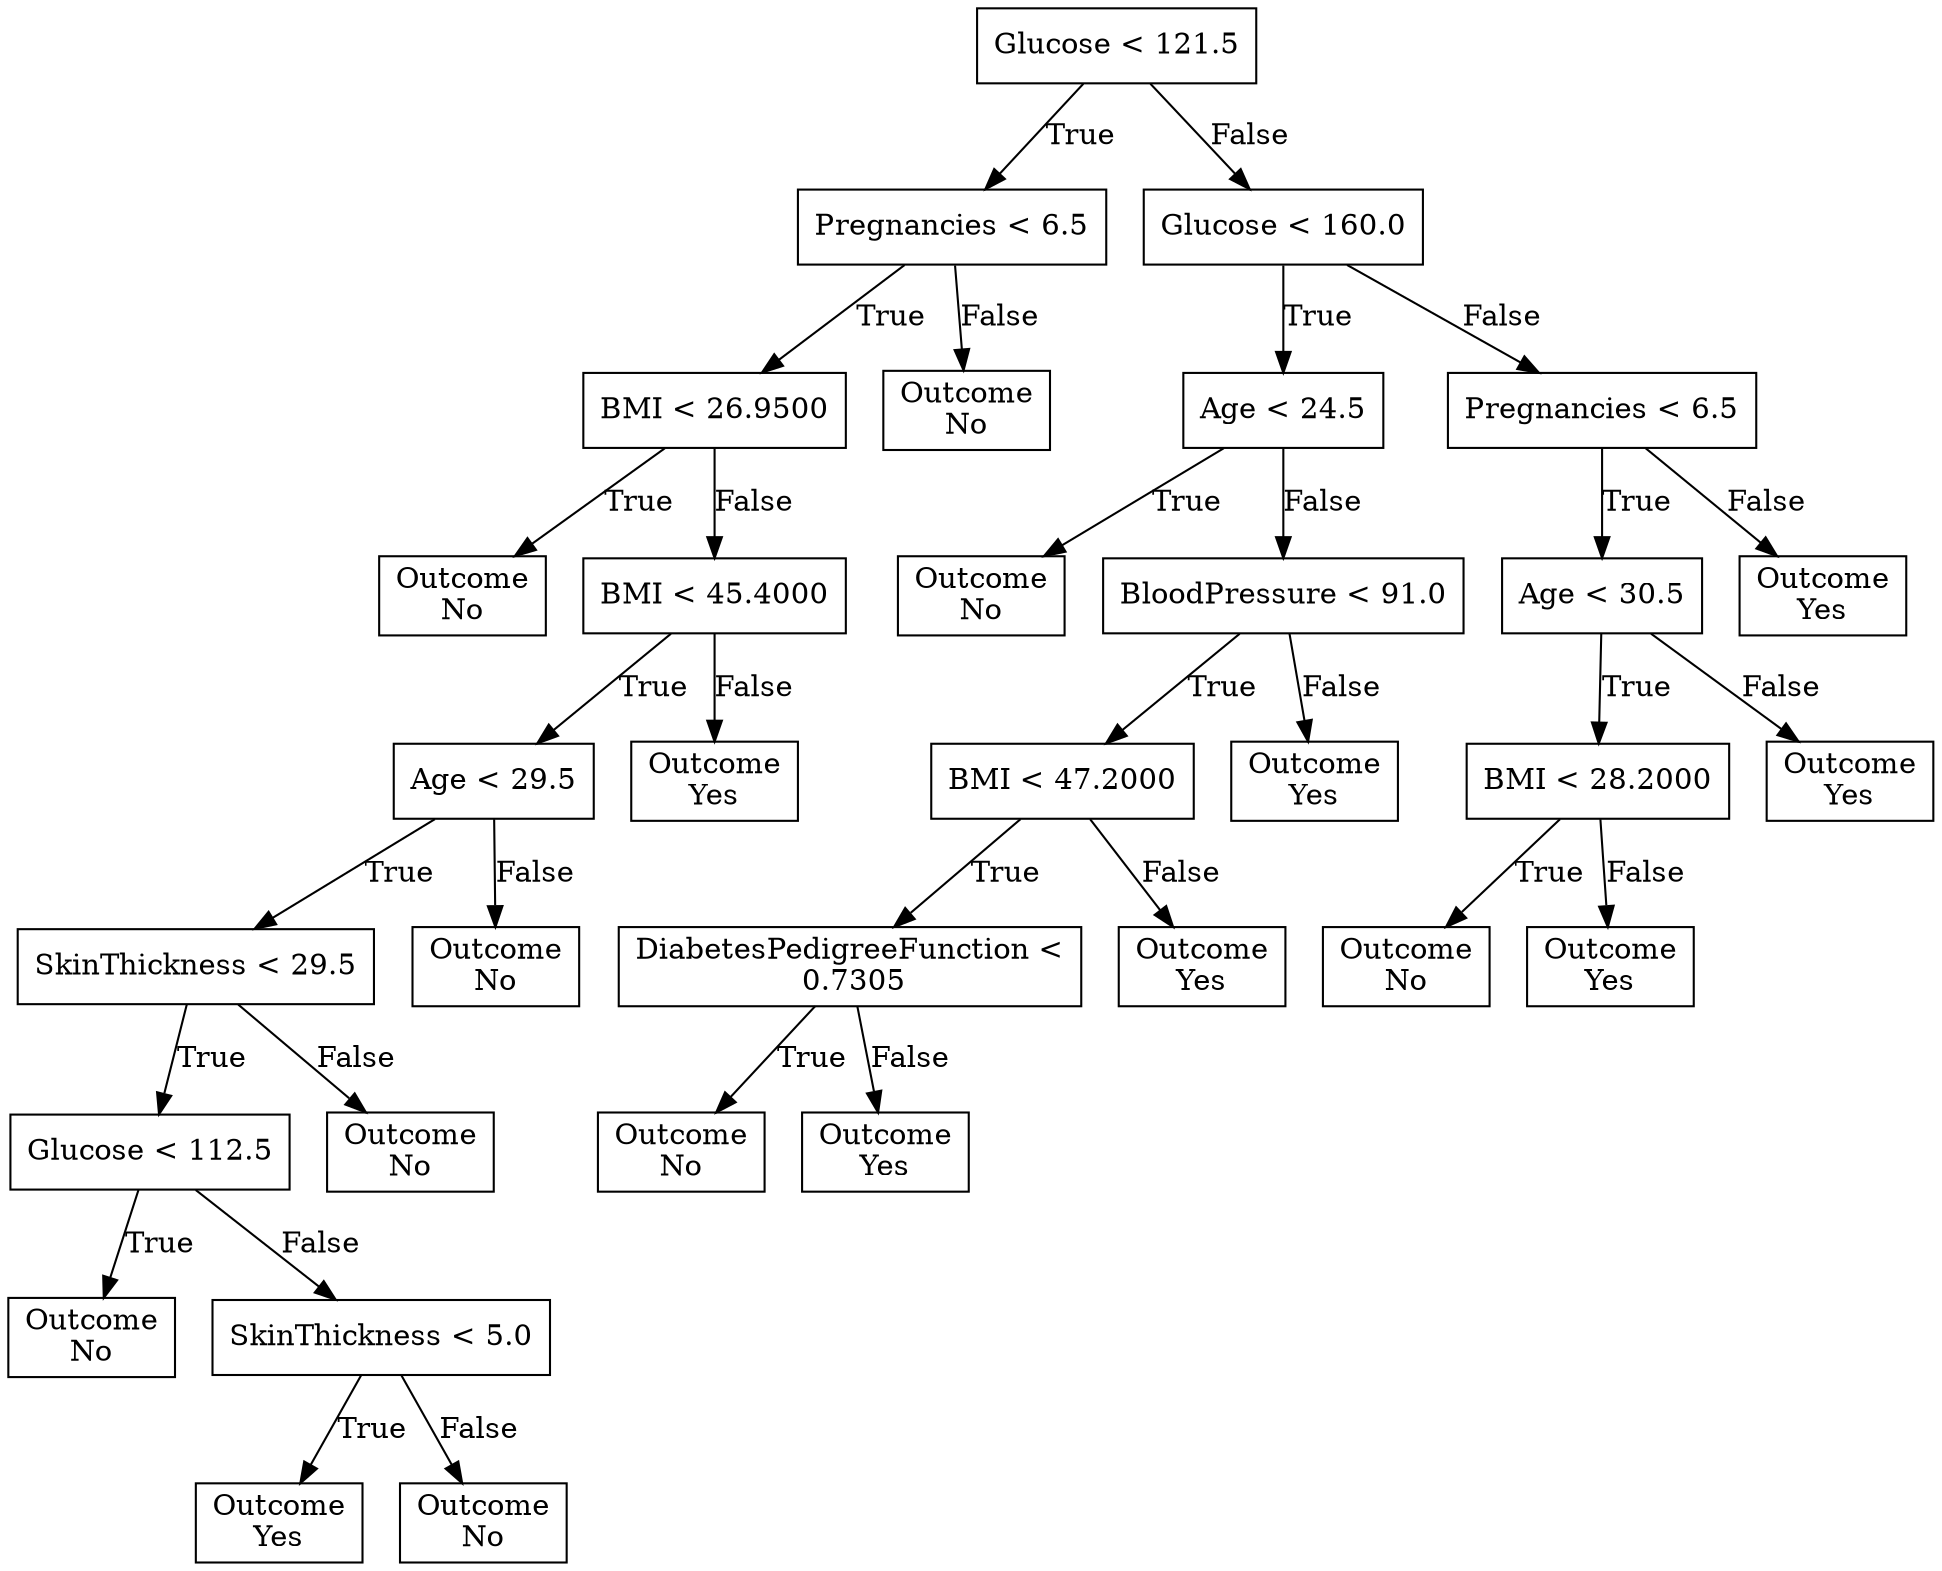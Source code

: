 digraph {
	node [shape=box]
	0 [label="Glucose < 121.5"]
	1 [label="Pregnancies < 6.5"]
	0 -> 1 [label=True]
	2 [label="Glucose < 160.0"]
	0 -> 2 [label=False]
	3 [label="BMI < 26.9500"]
	1 -> 3 [label=True]
	4 [label="Outcome
No"]
	1 -> 4 [label=False]
	5 [label="Age < 24.5"]
	2 -> 5 [label=True]
	6 [label="Pregnancies < 6.5"]
	2 -> 6 [label=False]
	7 [label="Outcome
No"]
	3 -> 7 [label=True]
	8 [label="BMI < 45.4000"]
	3 -> 8 [label=False]
	9 [label="Outcome
No"]
	5 -> 9 [label=True]
	10 [label="BloodPressure < 91.0"]
	5 -> 10 [label=False]
	11 [label="Age < 30.5"]
	6 -> 11 [label=True]
	12 [label="Outcome
Yes"]
	6 -> 12 [label=False]
	13 [label="Age < 29.5"]
	8 -> 13 [label=True]
	14 [label="Outcome
Yes"]
	8 -> 14 [label=False]
	15 [label="BMI < 47.2000"]
	10 -> 15 [label=True]
	16 [label="Outcome
Yes"]
	10 -> 16 [label=False]
	17 [label="BMI < 28.2000"]
	11 -> 17 [label=True]
	18 [label="Outcome
Yes"]
	11 -> 18 [label=False]
	19 [label="SkinThickness < 29.5"]
	13 -> 19 [label=True]
	20 [label="Outcome
No"]
	13 -> 20 [label=False]
	21 [label="DiabetesPedigreeFunction <
 0.7305"]
	15 -> 21 [label=True]
	22 [label="Outcome
Yes"]
	15 -> 22 [label=False]
	23 [label="Outcome
No"]
	17 -> 23 [label=True]
	24 [label="Outcome
Yes"]
	17 -> 24 [label=False]
	25 [label="Glucose < 112.5"]
	19 -> 25 [label=True]
	26 [label="Outcome
No"]
	19 -> 26 [label=False]
	27 [label="Outcome
No"]
	21 -> 27 [label=True]
	28 [label="Outcome
Yes"]
	21 -> 28 [label=False]
	29 [label="Outcome
No"]
	25 -> 29 [label=True]
	30 [label="SkinThickness < 5.0"]
	25 -> 30 [label=False]
	31 [label="Outcome
Yes"]
	30 -> 31 [label=True]
	32 [label="Outcome
No"]
	30 -> 32 [label=False]
}
